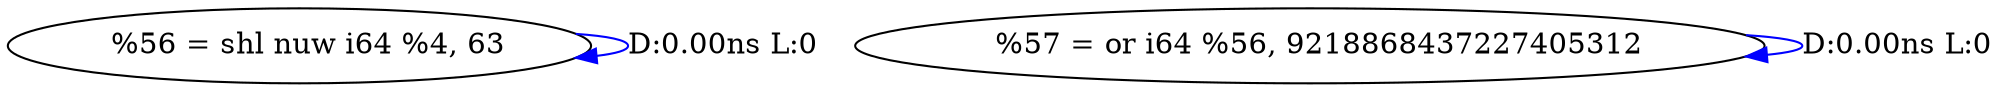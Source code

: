 digraph {
Node0x3954d00[label="  %56 = shl nuw i64 %4, 63"];
Node0x3954d00 -> Node0x3954d00[label="D:0.00ns L:0",color=blue];
Node0x3954de0[label="  %57 = or i64 %56, 9218868437227405312"];
Node0x3954de0 -> Node0x3954de0[label="D:0.00ns L:0",color=blue];
}
